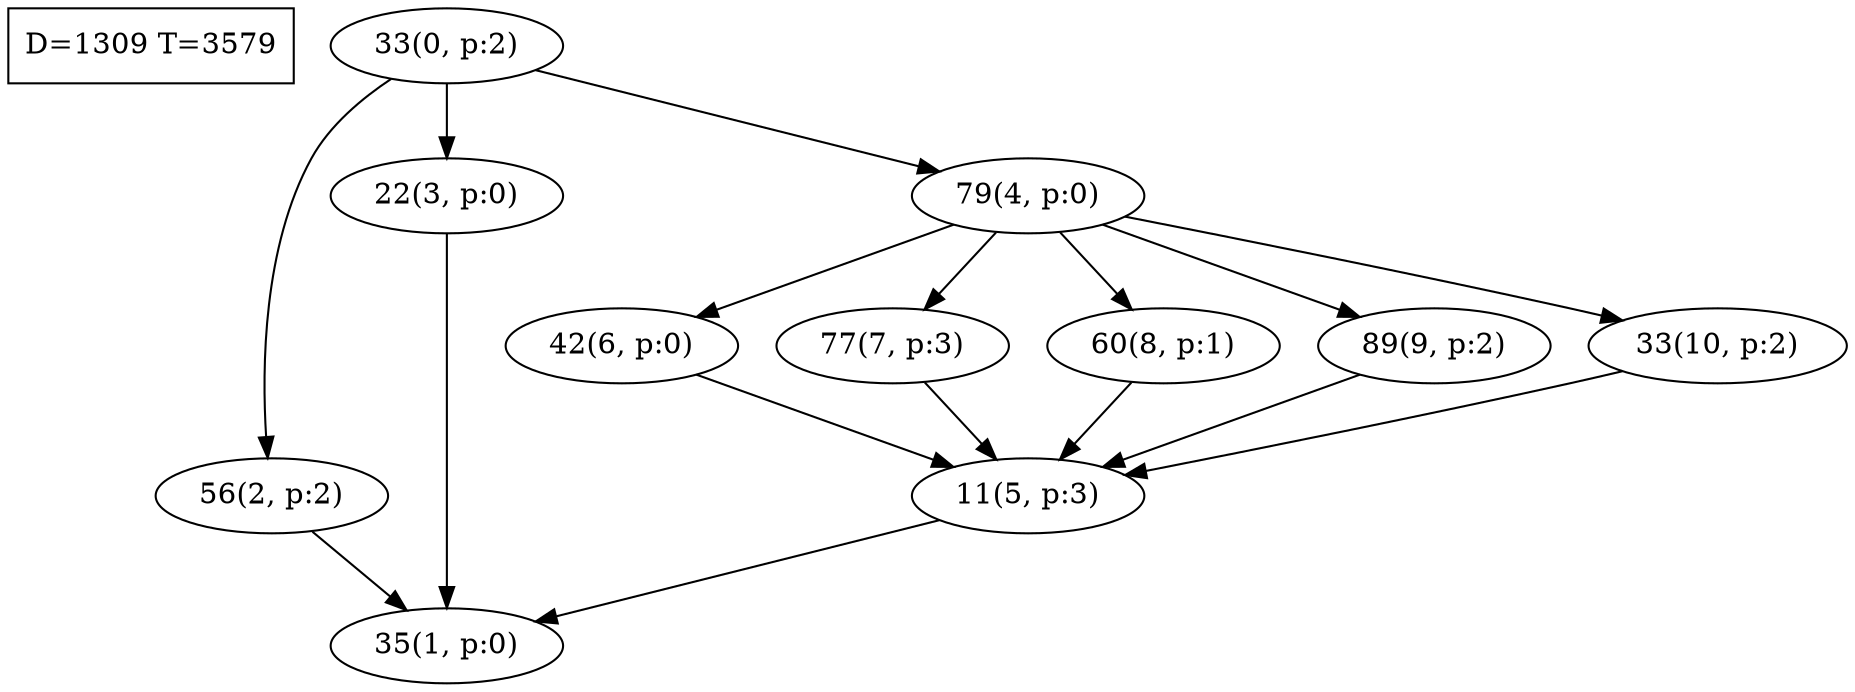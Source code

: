 digraph Task {
i [shape=box, label="D=1309 T=3579"]; 
0 [label="33(0, p:2)"];
1 [label="35(1, p:0)"];
2 [label="56(2, p:2)"];
3 [label="22(3, p:0)"];
4 [label="79(4, p:0)"];
5 [label="11(5, p:3)"];
6 [label="42(6, p:0)"];
7 [label="77(7, p:3)"];
8 [label="60(8, p:1)"];
9 [label="89(9, p:2)"];
10 [label="33(10, p:2)"];
0 -> 2;
0 -> 3;
0 -> 4;
2 -> 1;
3 -> 1;
4 -> 6;
4 -> 7;
4 -> 8;
4 -> 9;
4 -> 10;
5 -> 1;
6 -> 5;
7 -> 5;
8 -> 5;
9 -> 5;
10 -> 5;
}